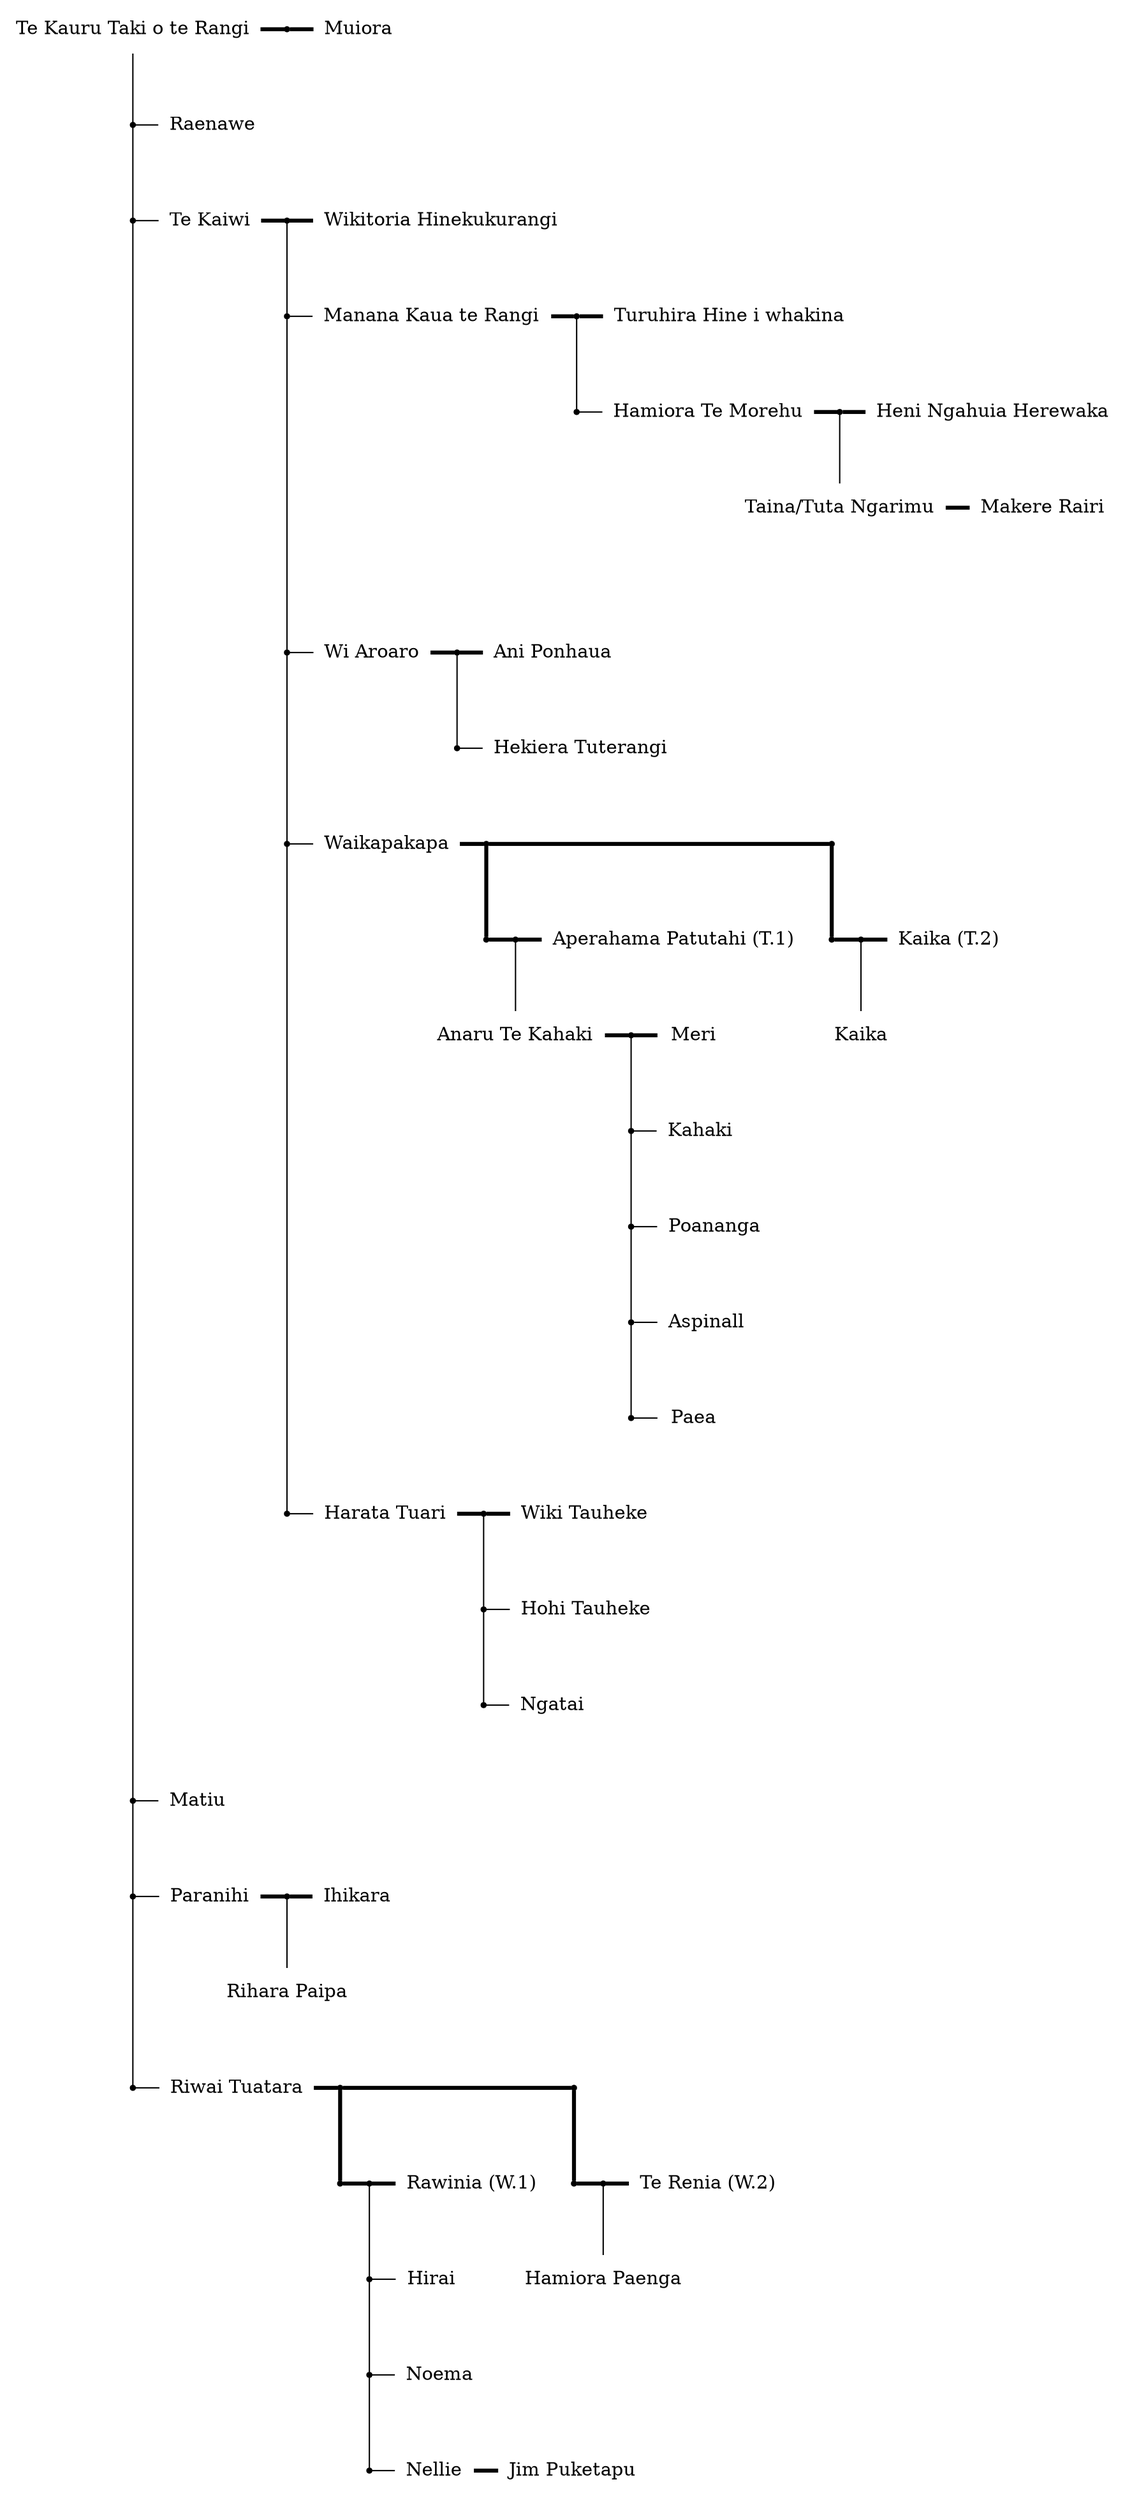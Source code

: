 graph page7a {
    node [shape=plaintext];

    Te_Kauru_Taki_o_te_Rangi [label="Te Kauru Taki o te Rangi"];
    TeKauruTaki_Muiora [shape=point, label=""];
    Muiora;
    Te_Kauru_Taki_o_te_Rangi -- TeKauruTaki_Muiora -- Muiora [penwidth=3];
    { rank=same; Te_Kauru_Taki_o_te_Rangi; TeKauruTaki_Muiora; Muiora; }

    Raenawe_row [shape=point, label=""];
    Raenawe;
    Raenawe_row -- Raenawe;
    { rank=same; Raenawe_row; Raenawe; }

    Te_Kauru_Taki_o_te_Rangi -- Raenawe_row;

    TeKaiwi_row [shape=point, label=""];
    TeKaiwi [label="Te Kaiwi"];
    TeKaiwi_row -- TeKaiwi;
    { rank=same; TeKaiwi_row; TeKaiwi; }

    Raenawe_row -- TeKaiwi_row;

    WikitoriaHinekukurangi [label="Wikitoria Hinekukurangi"];
    TeKaiwi_WikitoriaHinekukurangi [shape=point, label=""]
    TeKaiwi -- TeKaiwi_WikitoriaHinekukurangi -- WikitoriaHinekukurangi [penwidth=3];
    { rank=same; TeKaiwi; TeKaiwi_WikitoriaHinekukurangi; WikitoriaHinekukurangi; }

    MananaKauateRangi_row [shape=point, label=""];
    MananaKauateRangi [label="Manana Kaua te Rangi"];
    MananaKauateRangi_row -- MananaKauateRangi;
    { rank=same; MananaKauateRangi_row; MananaKauateRangi; }

    TeKaiwi_WikitoriaHinekukurangi -- MananaKauateRangi_row;

    TuruhiraHineiwhakina [label="Turuhira Hine i whakina"];
    MananaKauateRangi_TuruhiraHineiwhakina [shape=point, label=""];
    MananaKauateRangi -- MananaKauateRangi_TuruhiraHineiwhakina -- TuruhiraHineiwhakina [penwidth=3];
    { rank=same; MananaKauateRangi; MananaKauateRangi_TuruhiraHineiwhakina; TuruhiraHineiwhakina; }

    HamioraTeMorehu_row [shape=point, label=""];
    HamioraTeMorehu [label="Hamiora Te Morehu"];
    HamioraTeMorehu_row -- HamioraTeMorehu;
    { rank=same; HamioraTeMorehu_row; HamioraTeMorehu; }
    MananaKauateRangi_TuruhiraHineiwhakina -- HamioraTeMorehu_row;    
    HeniNgahuiaHerewaka [label="Heni Ngahuia Herewaka"];
    
    HamioraTeMorehu_HeniNgahuiaHerewaka [shape=point, label=""];
    HamioraTeMorehu -- HamioraTeMorehu_HeniNgahuiaHerewaka -- HeniNgahuiaHerewaka [penwidth=3];
    { rank=same; HamioraTeMorehu; HamioraTeMorehu_HeniNgahuiaHerewaka; HeniNgahuiaHerewaka; }

    TainaTutaNgarimu [label="Taina/Tuta Ngarimu"];
    MakereRairi [label="Makere Rairi"];
    TainaTutaNgarimu -- MakereRairi [penwidth=3];
    { rank=same; TainaTutaNgarimu; MakereRairi; }

    HamioraTeMorehu_HeniNgahuiaHerewaka -- TainaTutaNgarimu;

    WiAroaro_row [shape=point, label=""];
    WiAroaro [label="Wi Aroaro"];
    WiAroaro_row -- WiAroaro;
    { rank=same; WiAroaro_row; WiAroaro; }

    MananaKauateRangi_row -- WiAroaro_row[minlen=4];

    AniPonhaua [label="Ani Ponhaua"];
    WiAroaro_AniPonhaua [shape=point, label=""];
    WiAroaro -- WiAroaro_AniPonhaua -- AniPonhaua [penwidth=3];
    { rank=same; WiAroaro; WiAroaro_AniPonhaua; AniPonhaua; }

    HekieraTuterangi_row [shape=point, label=""];
    HekieraTuterangi [label="Hekiera Tuterangi"];
    HekieraTuterangi_row -- HekieraTuterangi;
    { rank=same; HekieraTuterangi_row; HekieraTuterangi; }

    WiAroaro_AniPonhaua -- HekieraTuterangi_row;

    Waikapakapa_row [shape=point, label=""];
    Waikapakapa [label="Waikapakapa"];
    Waikapakapa_row -- Waikapakapa;
    { rank=same; Waikapakapa_row; Waikapakapa; }

    WiAroaro_row -- Waikapakapa_row[minlen=2];

    AperahamaPatutahi [label="Aperahama Patutahi (T.1)"];
    Waikapakapa_AperahamaPatutahi_marriage_branch [shape=point, label=""];
    { rank=same; Waikapakapa; Waikapakapa_AperahamaPatutahi_marriage_branch;}
    Waikapakapa_AperahamaPatutahi_marriage [shape=point, label=""];
    Waikapakapa_AperahamaPatutahi [shape=point, label=""];
    Waikapakapa -- Waikapakapa_AperahamaPatutahi_marriage_branch[penwidth=3];
    Waikapakapa_AperahamaPatutahi_marriage_branch -- Waikapakapa_AperahamaPatutahi_marriage[penwidth=3,weight=10];
    Waikapakapa_AperahamaPatutahi_marriage -- Waikapakapa_AperahamaPatutahi -- AperahamaPatutahi [penwidth=3];

    AnaruTeKahaki [label="Anaru Te Kahaki"];
    Waikapakapa_AperahamaPatutahi -- AnaruTeKahaki;

    AnaruTeKahaki_Meri [shape=point, label=""];
    Meri [label="Meri"];
    AnaruTeKahaki -- AnaruTeKahaki_Meri -- Meri [penwidth=3];
    { rank=same; AnaruTeKahaki; AnaruTeKahaki_Meri; Meri; }

    Kaika_1 [label="Kaika"];
    Waikapakapa_Kaika -- Kaika_1;

    Kahaki_row [shape=point, label=""];
    Kahaki;
    Kahaki_row -- Kahaki;
    { rank=same; Kahaki_row; Kahaki; }
    AnaruTeKahaki_Meri -- Kahaki_row;

    Poananga_row [shape=point, label=""];
    Poananga;
    Poananga_row -- Poananga;
    { rank=same; Poananga_row; Poananga; }
    Kahaki_row -- Poananga_row;

    Aspinall_row [shape=point, label=""];
    Aspinall;
    Aspinall_row -- Aspinall;
    { rank=same; Aspinall_row; Aspinall; }
    Poananga_row -- Aspinall_row;

    Paea_row [shape=point, label=""];
    Paea;
    Paea_row -- Paea;
    { rank=same; Paea_row; Paea; }
    Aspinall_row -- Paea_row;

    Kaika_0 [label="Kaika (T.2)"];
    Waikapakapa_Kaika [shape=point, label=""];
    Waikapakapa_Kaika_marriage_branch [shape=point, label=""];
    { rank=same; Waikapakapa; Waikapakapa_Kaika_marriage_branch; }

    Waikapakapa_Kaika_marriage [shape=point, label=""];
    Waikapakapa_AperahamaPatutahi_marriage_branch -- Waikapakapa_Kaika_marriage_branch[penwidth=3];
    Waikapakapa_Kaika_marriage_branch -- Waikapakapa_Kaika_marriage[penwidth=3,weight=10];
    Waikapakapa_Kaika_marriage -- Waikapakapa_Kaika -- Kaika_0 [penwidth=3];

    { rank=same; Waikapakapa_AperahamaPatutahi_marriage; Waikapakapa_AperahamaPatutahi; AperahamaPatutahi; Waikapakapa_Kaika_marriage; Waikapakapa_Kaika; Kaika_0; }

    HarataTuari_row [shape=point, label=""];
    HarataTuari [label="Harata Tuari"];
    HarataTuari_row -- HarataTuari;
    { rank=same; HarataTuari_row; HarataTuari; }
    Waikapakapa_row -- HarataTuari_row[minlen=7];

    HarataTuari_WikiTauheke [shape=point, label=""];
    WikiTauheke [label="Wiki Tauheke"];
    HarataTuari -- HarataTuari_WikiTauheke -- WikiTauheke [penwidth=3];
    { rank=same; HarataTuari; HarataTuari_WikiTauheke; WikiTauheke; }

    HohiTauheke_row [shape=point, label=""];
    HohiTauheke [label="Hohi Tauheke"];
    HohiTauheke_row -- HohiTauheke;
    { rank=same; HohiTauheke_row; HohiTauheke; }

    HarataTuari_WikiTauheke -- HohiTauheke_row;

    Ngatai_row [shape=point, label=""];
    Ngatai;
    Ngatai_row -- Ngatai;
    { rank=same; Ngatai_row; Ngatai; }

    HohiTauheke_row -- Ngatai_row;

    Matiu_row [shape=point, label=""];
    Matiu;
    Matiu_row -- Matiu;
    { rank=same; Matiu_row; Matiu; }

    TeKaiwi_row -- Matiu_row[minlen=17];

    Paranihi_row [shape=point, label=""];
    Paranihi;
    Paranihi_row -- Paranihi;
    { rank=same; Paranihi_row; Paranihi; }

    Matiu_row -- Paranihi_row;

    Ihikara;
    Paranihi_Ihikara [shape=point, label=""];
    Paranihi -- Paranihi_Ihikara -- Ihikara [penwidth=3];
    { rank=same; Paranihi; Paranihi_Ihikara; Ihikara; }

    RiharaPaipa [label="Rihara Paipa"];

    Paranihi_Ihikara -- RiharaPaipa;

    RiwaiTuatara_row [shape=point, label=""];
    RiwaiTuatara [label="Riwai Tuatara"];
    RiwaiTuatara_row -- RiwaiTuatara;
    { rank=same; RiwaiTuatara_row; RiwaiTuatara; }

    Paranihi_row -- RiwaiTuatara_row[minlen=2];

    Rawinia [label="Rawinia (W.1)"];
    RiwaiTuatara_Rawinia_marriage_branch [shape=point, label=""];
    { rank=same; RiwaiTuatara; RiwaiTuatara_Rawinia_marriage_branch; }
    RiwaiTuatara_Rawinia_marriage [shape=point, label=""];
    RiwaiTuatara_Rawinia [shape=point, label=""];
    RiwaiTuatara -- RiwaiTuatara_Rawinia_marriage_branch[penwidth=3];
    RiwaiTuatara_Rawinia_marriage_branch -- RiwaiTuatara_Rawinia_marriage[penwidth=3,weight=10];
    RiwaiTuatara_Rawinia_marriage -- RiwaiTuatara_Rawinia -- Rawinia [penwidth=3];

    TeRenia [label="Te Renia (W.2)"];
    RiwaiTuatara_TeRenia_marriage_branch [shape=point, label=""];
    { rank=same; RiwaiTuatara; RiwaiTuatara_TeRenia_marriage_branch; }
    RiwaiTuatara_TeRenia_marriage [shape=point, label=""];
    RiwaiTuatara_TeRenia [shape=point, label=""];
    RiwaiTuatara_Rawinia_marriage_branch -- RiwaiTuatara_TeRenia_marriage_branch[penwidth=3];
    RiwaiTuatara_TeRenia_marriage_branch -- RiwaiTuatara_TeRenia_marriage[penwidth=3,weight=10];
    RiwaiTuatara_TeRenia_marriage -- RiwaiTuatara_TeRenia -- TeRenia [penwidth=3];

    { rank=same; RiwaiTuatara_Rawinia_marriage; RiwaiTuatara_Rawinia; Rawinia; RiwaiTuatara_TeRenia_marriage; RiwaiTuatara_TeRenia; TeRenia; }

    Hirai_row [shape=point, label=""];
    Hirai;
    Hirai_row -- Hirai;
    { rank=same; Hirai_row; Hirai; }

    RiwaiTuatara_Rawinia -- Hirai_row;

    Noema_row [shape=point, label=""];
    Noema;
    Noema_row -- Noema;
    { rank=same; Noema_row; Noema; }

    Hirai_row -- Noema_row;

    Nellie_row [shape=point, label=""];
    Nellie;
    Nellie_row -- Nellie;
    { rank=same; Nellie_row; Nellie; }

    Noema_row -- Nellie_row;

    JimPuketapu [label="Jim Puketapu"];
    Nellie -- JimPuketapu [penwidth=3];
    { rank=same; Nellie; JimPuketapu; }

    HamioraPaenga [label="Hamiora Paenga"];
    RiwaiTuatara_TeRenia -- HamioraPaenga;
}